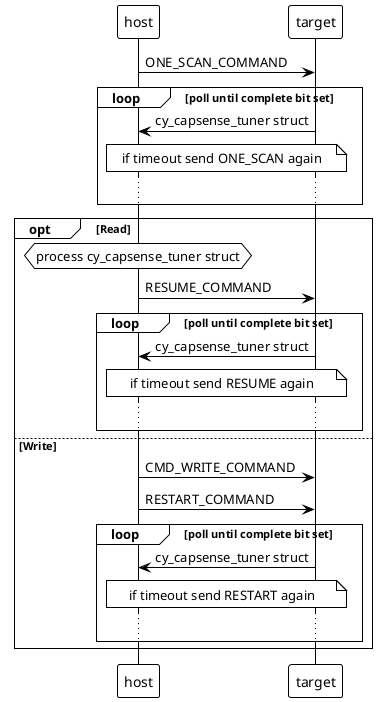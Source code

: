 @startuml
!theme plain

host -> target: ONE_SCAN_COMMAND
loop  poll until complete bit set
target -> host:  cy_capsense_tuner struct
note over host, target: if timeout send ONE_SCAN again
...
end
opt     Read
hnote over host: process cy_capsense_tuner struct
host -> target: RESUME_COMMAND
loop poll until complete bit set
target-> host: cy_capsense_tuner struct
note over host, target: if timeout send RESUME again
...
end
else    Write
host -> target: CMD_WRITE_COMMAND
host -> target: RESTART_COMMAND
loop poll until complete bit set
target-> host: cy_capsense_tuner struct
note over host, target: if timeout send RESTART again
...
end
end 
@enduml